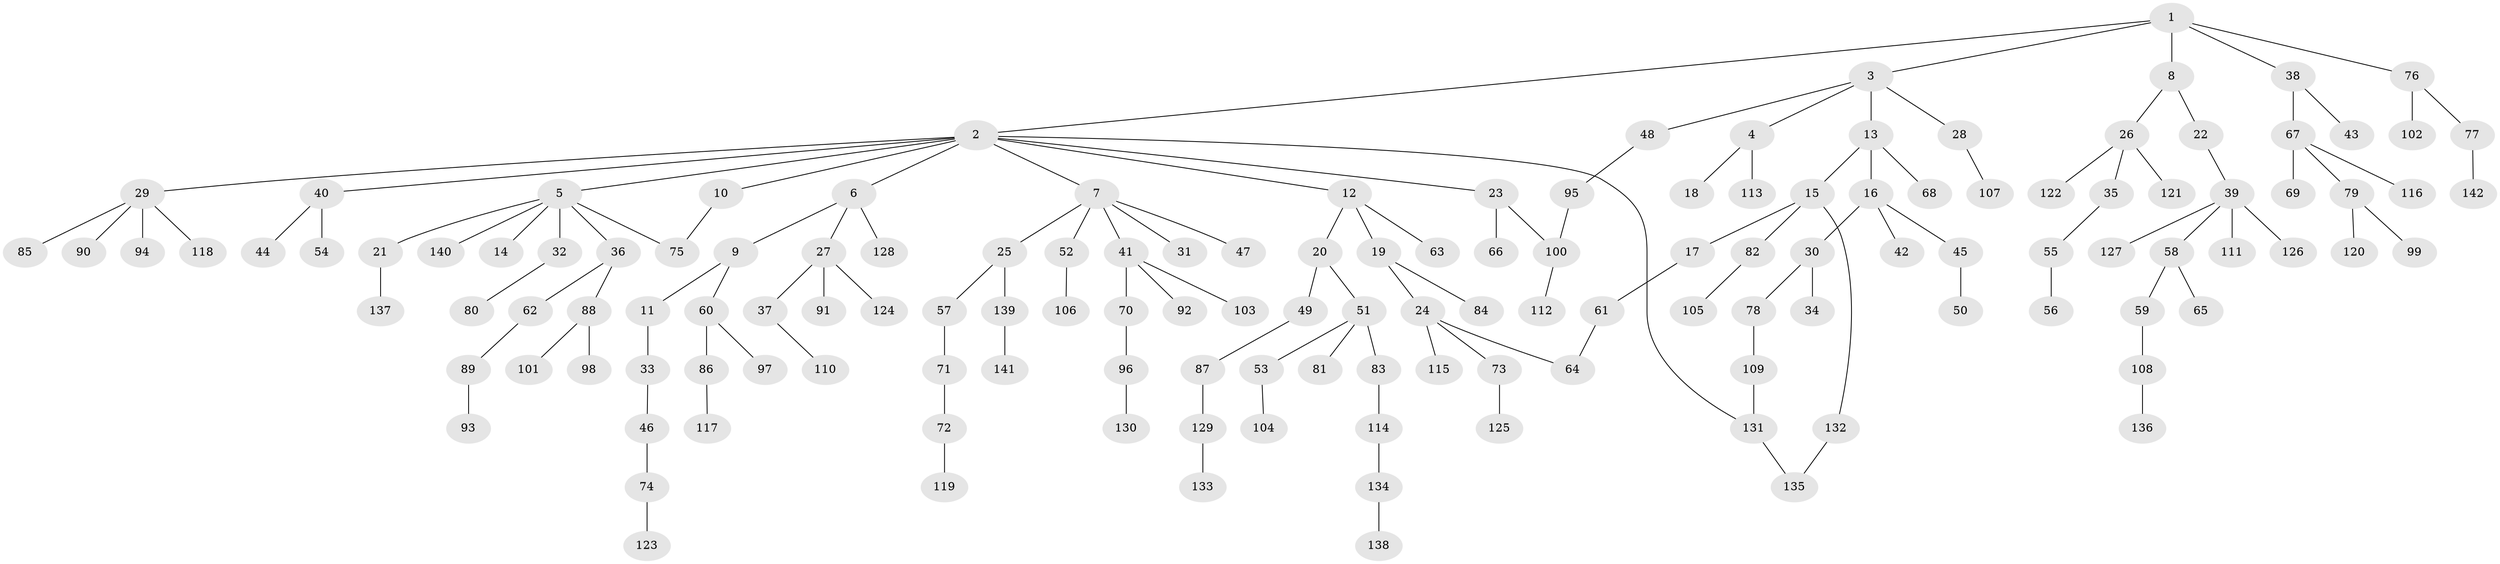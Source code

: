 // Generated by graph-tools (version 1.1) at 2025/25/03/09/25 03:25:25]
// undirected, 142 vertices, 146 edges
graph export_dot {
graph [start="1"]
  node [color=gray90,style=filled];
  1;
  2;
  3;
  4;
  5;
  6;
  7;
  8;
  9;
  10;
  11;
  12;
  13;
  14;
  15;
  16;
  17;
  18;
  19;
  20;
  21;
  22;
  23;
  24;
  25;
  26;
  27;
  28;
  29;
  30;
  31;
  32;
  33;
  34;
  35;
  36;
  37;
  38;
  39;
  40;
  41;
  42;
  43;
  44;
  45;
  46;
  47;
  48;
  49;
  50;
  51;
  52;
  53;
  54;
  55;
  56;
  57;
  58;
  59;
  60;
  61;
  62;
  63;
  64;
  65;
  66;
  67;
  68;
  69;
  70;
  71;
  72;
  73;
  74;
  75;
  76;
  77;
  78;
  79;
  80;
  81;
  82;
  83;
  84;
  85;
  86;
  87;
  88;
  89;
  90;
  91;
  92;
  93;
  94;
  95;
  96;
  97;
  98;
  99;
  100;
  101;
  102;
  103;
  104;
  105;
  106;
  107;
  108;
  109;
  110;
  111;
  112;
  113;
  114;
  115;
  116;
  117;
  118;
  119;
  120;
  121;
  122;
  123;
  124;
  125;
  126;
  127;
  128;
  129;
  130;
  131;
  132;
  133;
  134;
  135;
  136;
  137;
  138;
  139;
  140;
  141;
  142;
  1 -- 2;
  1 -- 3;
  1 -- 8;
  1 -- 38;
  1 -- 76;
  2 -- 5;
  2 -- 6;
  2 -- 7;
  2 -- 10;
  2 -- 12;
  2 -- 23;
  2 -- 29;
  2 -- 40;
  2 -- 131;
  3 -- 4;
  3 -- 13;
  3 -- 28;
  3 -- 48;
  4 -- 18;
  4 -- 113;
  5 -- 14;
  5 -- 21;
  5 -- 32;
  5 -- 36;
  5 -- 140;
  5 -- 75;
  6 -- 9;
  6 -- 27;
  6 -- 128;
  7 -- 25;
  7 -- 31;
  7 -- 41;
  7 -- 47;
  7 -- 52;
  8 -- 22;
  8 -- 26;
  9 -- 11;
  9 -- 60;
  10 -- 75;
  11 -- 33;
  12 -- 19;
  12 -- 20;
  12 -- 63;
  13 -- 15;
  13 -- 16;
  13 -- 68;
  15 -- 17;
  15 -- 82;
  15 -- 132;
  16 -- 30;
  16 -- 42;
  16 -- 45;
  17 -- 61;
  19 -- 24;
  19 -- 84;
  20 -- 49;
  20 -- 51;
  21 -- 137;
  22 -- 39;
  23 -- 66;
  23 -- 100;
  24 -- 73;
  24 -- 115;
  24 -- 64;
  25 -- 57;
  25 -- 139;
  26 -- 35;
  26 -- 121;
  26 -- 122;
  27 -- 37;
  27 -- 91;
  27 -- 124;
  28 -- 107;
  29 -- 85;
  29 -- 90;
  29 -- 94;
  29 -- 118;
  30 -- 34;
  30 -- 78;
  32 -- 80;
  33 -- 46;
  35 -- 55;
  36 -- 62;
  36 -- 88;
  37 -- 110;
  38 -- 43;
  38 -- 67;
  39 -- 58;
  39 -- 111;
  39 -- 126;
  39 -- 127;
  40 -- 44;
  40 -- 54;
  41 -- 70;
  41 -- 92;
  41 -- 103;
  45 -- 50;
  46 -- 74;
  48 -- 95;
  49 -- 87;
  51 -- 53;
  51 -- 81;
  51 -- 83;
  52 -- 106;
  53 -- 104;
  55 -- 56;
  57 -- 71;
  58 -- 59;
  58 -- 65;
  59 -- 108;
  60 -- 86;
  60 -- 97;
  61 -- 64;
  62 -- 89;
  67 -- 69;
  67 -- 79;
  67 -- 116;
  70 -- 96;
  71 -- 72;
  72 -- 119;
  73 -- 125;
  74 -- 123;
  76 -- 77;
  76 -- 102;
  77 -- 142;
  78 -- 109;
  79 -- 99;
  79 -- 120;
  82 -- 105;
  83 -- 114;
  86 -- 117;
  87 -- 129;
  88 -- 98;
  88 -- 101;
  89 -- 93;
  95 -- 100;
  96 -- 130;
  100 -- 112;
  108 -- 136;
  109 -- 131;
  114 -- 134;
  129 -- 133;
  131 -- 135;
  132 -- 135;
  134 -- 138;
  139 -- 141;
}
